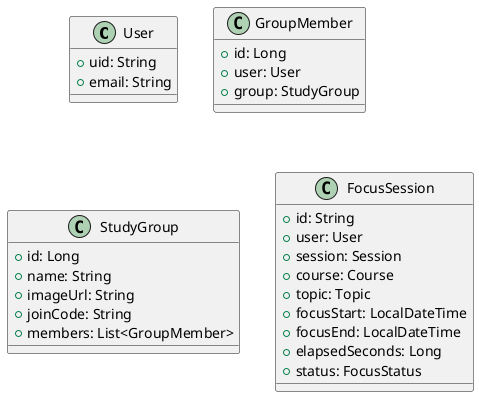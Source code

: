 @startuml

class User {
    +uid: String
    +email: String
}

class GroupMember {
    +id: Long
    +user: User
    +group: StudyGroup
}

class StudyGroup {
    +id: Long
    +name: String
    +imageUrl: String
    +joinCode: String
    +members: List<GroupMember>
}

class FocusSession {
    +id: String
    +user: User
    +session: Session
    +course: Course
    +topic: Topic
    +focusStart: LocalDateTime
    +focusEnd: LocalDateTime
    +elapsedSeconds: Long
    +status: FocusStatus
}

@enduml
